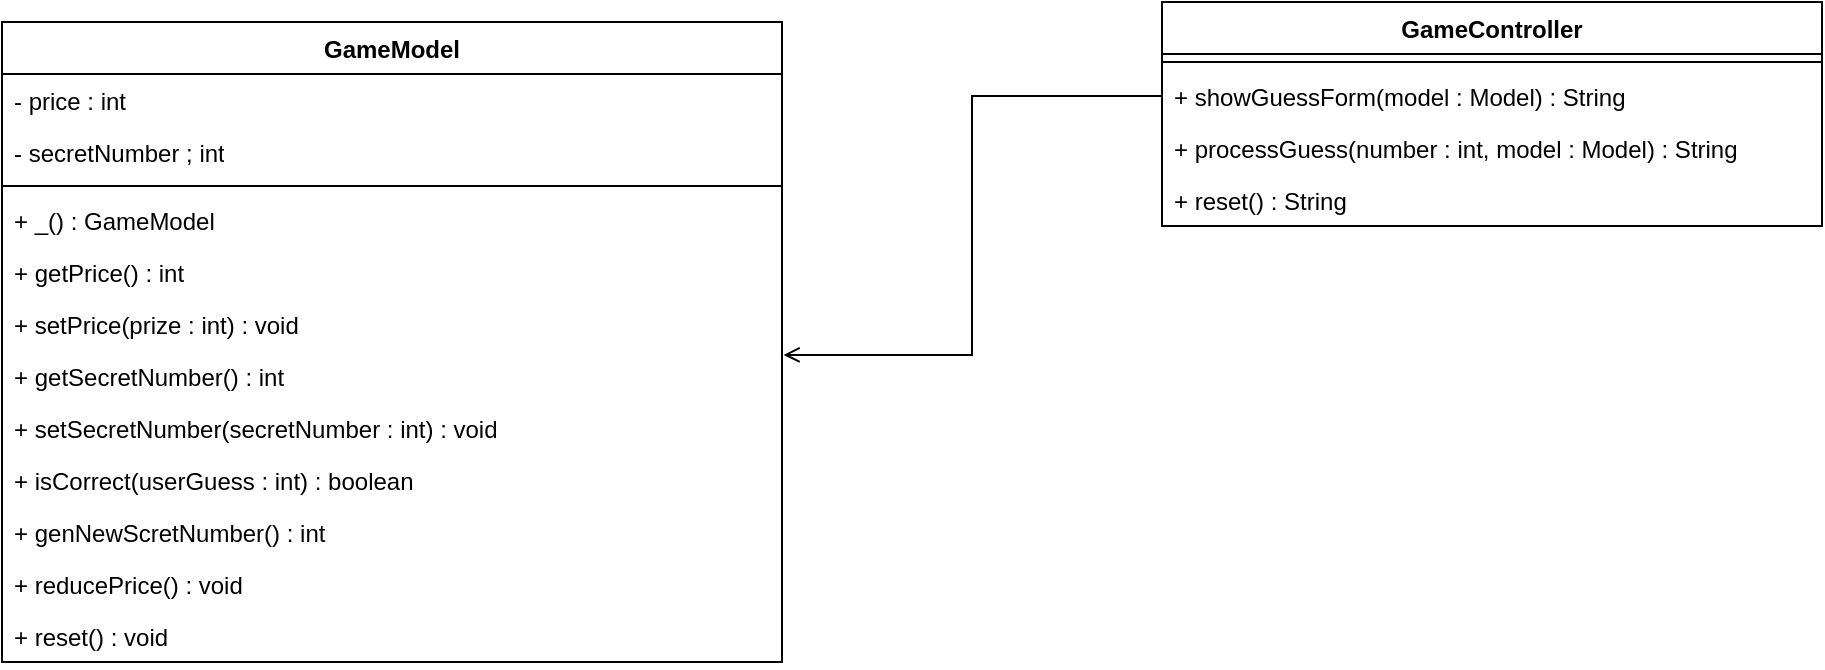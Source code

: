 <mxfile version="23.1.5" type="device">
  <diagram name="Page-1" id="RhnTADfTS6r9VwvUjw3l">
    <mxGraphModel dx="1959" dy="1725" grid="1" gridSize="10" guides="1" tooltips="1" connect="1" arrows="1" fold="1" page="1" pageScale="1" pageWidth="850" pageHeight="1100" math="0" shadow="0">
      <root>
        <mxCell id="0" />
        <mxCell id="1" parent="0" />
        <mxCell id="W2bBjf9CAVONu2WUUbFs-1" value="GameController" style="swimlane;fontStyle=1;align=center;verticalAlign=top;childLayout=stackLayout;horizontal=1;startSize=26;horizontalStack=0;resizeParent=1;resizeParentMax=0;resizeLast=0;collapsible=1;marginBottom=0;whiteSpace=wrap;html=1;" vertex="1" parent="1">
          <mxGeometry x="500" y="-90" width="330" height="112" as="geometry" />
        </mxCell>
        <mxCell id="W2bBjf9CAVONu2WUUbFs-3" value="" style="line;strokeWidth=1;fillColor=none;align=left;verticalAlign=middle;spacingTop=-1;spacingLeft=3;spacingRight=3;rotatable=0;labelPosition=right;points=[];portConstraint=eastwest;strokeColor=inherit;" vertex="1" parent="W2bBjf9CAVONu2WUUbFs-1">
          <mxGeometry y="26" width="330" height="8" as="geometry" />
        </mxCell>
        <mxCell id="W2bBjf9CAVONu2WUUbFs-4" value="+ showGuessForm(model : Model) : String" style="text;strokeColor=none;fillColor=none;align=left;verticalAlign=top;spacingLeft=4;spacingRight=4;overflow=hidden;rotatable=0;points=[[0,0.5],[1,0.5]];portConstraint=eastwest;whiteSpace=wrap;html=1;" vertex="1" parent="W2bBjf9CAVONu2WUUbFs-1">
          <mxGeometry y="34" width="330" height="26" as="geometry" />
        </mxCell>
        <mxCell id="W2bBjf9CAVONu2WUUbFs-5" value="+ processGuess(number : int, model : Model) : String" style="text;strokeColor=none;fillColor=none;align=left;verticalAlign=top;spacingLeft=4;spacingRight=4;overflow=hidden;rotatable=0;points=[[0,0.5],[1,0.5]];portConstraint=eastwest;whiteSpace=wrap;html=1;" vertex="1" parent="W2bBjf9CAVONu2WUUbFs-1">
          <mxGeometry y="60" width="330" height="26" as="geometry" />
        </mxCell>
        <mxCell id="W2bBjf9CAVONu2WUUbFs-6" value="+ reset() : String" style="text;strokeColor=none;fillColor=none;align=left;verticalAlign=top;spacingLeft=4;spacingRight=4;overflow=hidden;rotatable=0;points=[[0,0.5],[1,0.5]];portConstraint=eastwest;whiteSpace=wrap;html=1;" vertex="1" parent="W2bBjf9CAVONu2WUUbFs-1">
          <mxGeometry y="86" width="330" height="26" as="geometry" />
        </mxCell>
        <mxCell id="W2bBjf9CAVONu2WUUbFs-7" value="GameModel" style="swimlane;fontStyle=1;align=center;verticalAlign=top;childLayout=stackLayout;horizontal=1;startSize=26;horizontalStack=0;resizeParent=1;resizeParentMax=0;resizeLast=0;collapsible=1;marginBottom=0;whiteSpace=wrap;html=1;" vertex="1" parent="1">
          <mxGeometry x="-80" y="-80" width="390" height="320" as="geometry" />
        </mxCell>
        <mxCell id="W2bBjf9CAVONu2WUUbFs-8" value="- price : int" style="text;strokeColor=none;fillColor=none;align=left;verticalAlign=top;spacingLeft=4;spacingRight=4;overflow=hidden;rotatable=0;points=[[0,0.5],[1,0.5]];portConstraint=eastwest;whiteSpace=wrap;html=1;" vertex="1" parent="W2bBjf9CAVONu2WUUbFs-7">
          <mxGeometry y="26" width="390" height="26" as="geometry" />
        </mxCell>
        <mxCell id="W2bBjf9CAVONu2WUUbFs-12" value="- secretNumber ; int" style="text;strokeColor=none;fillColor=none;align=left;verticalAlign=top;spacingLeft=4;spacingRight=4;overflow=hidden;rotatable=0;points=[[0,0.5],[1,0.5]];portConstraint=eastwest;whiteSpace=wrap;html=1;" vertex="1" parent="W2bBjf9CAVONu2WUUbFs-7">
          <mxGeometry y="52" width="390" height="26" as="geometry" />
        </mxCell>
        <mxCell id="W2bBjf9CAVONu2WUUbFs-9" value="" style="line;strokeWidth=1;fillColor=none;align=left;verticalAlign=middle;spacingTop=-1;spacingLeft=3;spacingRight=3;rotatable=0;labelPosition=right;points=[];portConstraint=eastwest;strokeColor=inherit;" vertex="1" parent="W2bBjf9CAVONu2WUUbFs-7">
          <mxGeometry y="78" width="390" height="8" as="geometry" />
        </mxCell>
        <mxCell id="W2bBjf9CAVONu2WUUbFs-10" value="+ _() : GameModel" style="text;strokeColor=none;fillColor=none;align=left;verticalAlign=top;spacingLeft=4;spacingRight=4;overflow=hidden;rotatable=0;points=[[0,0.5],[1,0.5]];portConstraint=eastwest;whiteSpace=wrap;html=1;" vertex="1" parent="W2bBjf9CAVONu2WUUbFs-7">
          <mxGeometry y="86" width="390" height="26" as="geometry" />
        </mxCell>
        <mxCell id="W2bBjf9CAVONu2WUUbFs-20" value="+ getPrice() : int" style="text;strokeColor=none;fillColor=none;align=left;verticalAlign=top;spacingLeft=4;spacingRight=4;overflow=hidden;rotatable=0;points=[[0,0.5],[1,0.5]];portConstraint=eastwest;whiteSpace=wrap;html=1;" vertex="1" parent="W2bBjf9CAVONu2WUUbFs-7">
          <mxGeometry y="112" width="390" height="26" as="geometry" />
        </mxCell>
        <mxCell id="W2bBjf9CAVONu2WUUbFs-19" value="+ setPrice(prize : int) : void" style="text;strokeColor=none;fillColor=none;align=left;verticalAlign=top;spacingLeft=4;spacingRight=4;overflow=hidden;rotatable=0;points=[[0,0.5],[1,0.5]];portConstraint=eastwest;whiteSpace=wrap;html=1;" vertex="1" parent="W2bBjf9CAVONu2WUUbFs-7">
          <mxGeometry y="138" width="390" height="26" as="geometry" />
        </mxCell>
        <mxCell id="W2bBjf9CAVONu2WUUbFs-18" value="+ getSecretNumber() : int" style="text;strokeColor=none;fillColor=none;align=left;verticalAlign=top;spacingLeft=4;spacingRight=4;overflow=hidden;rotatable=0;points=[[0,0.5],[1,0.5]];portConstraint=eastwest;whiteSpace=wrap;html=1;" vertex="1" parent="W2bBjf9CAVONu2WUUbFs-7">
          <mxGeometry y="164" width="390" height="26" as="geometry" />
        </mxCell>
        <mxCell id="W2bBjf9CAVONu2WUUbFs-17" value="+ setSecretNumber(secretNumber : int) : void" style="text;strokeColor=none;fillColor=none;align=left;verticalAlign=top;spacingLeft=4;spacingRight=4;overflow=hidden;rotatable=0;points=[[0,0.5],[1,0.5]];portConstraint=eastwest;whiteSpace=wrap;html=1;" vertex="1" parent="W2bBjf9CAVONu2WUUbFs-7">
          <mxGeometry y="190" width="390" height="26" as="geometry" />
        </mxCell>
        <mxCell id="W2bBjf9CAVONu2WUUbFs-16" value="+ isCorrect(userGuess : int) : boolean" style="text;strokeColor=none;fillColor=none;align=left;verticalAlign=top;spacingLeft=4;spacingRight=4;overflow=hidden;rotatable=0;points=[[0,0.5],[1,0.5]];portConstraint=eastwest;whiteSpace=wrap;html=1;" vertex="1" parent="W2bBjf9CAVONu2WUUbFs-7">
          <mxGeometry y="216" width="390" height="26" as="geometry" />
        </mxCell>
        <mxCell id="W2bBjf9CAVONu2WUUbFs-15" value="+ genNewScretNumber() : int" style="text;strokeColor=none;fillColor=none;align=left;verticalAlign=top;spacingLeft=4;spacingRight=4;overflow=hidden;rotatable=0;points=[[0,0.5],[1,0.5]];portConstraint=eastwest;whiteSpace=wrap;html=1;" vertex="1" parent="W2bBjf9CAVONu2WUUbFs-7">
          <mxGeometry y="242" width="390" height="26" as="geometry" />
        </mxCell>
        <mxCell id="W2bBjf9CAVONu2WUUbFs-14" value="+&amp;nbsp;reducePrice() : void" style="text;strokeColor=none;fillColor=none;align=left;verticalAlign=top;spacingLeft=4;spacingRight=4;overflow=hidden;rotatable=0;points=[[0,0.5],[1,0.5]];portConstraint=eastwest;whiteSpace=wrap;html=1;" vertex="1" parent="W2bBjf9CAVONu2WUUbFs-7">
          <mxGeometry y="268" width="390" height="26" as="geometry" />
        </mxCell>
        <mxCell id="W2bBjf9CAVONu2WUUbFs-13" value="+ reset() : void" style="text;strokeColor=none;fillColor=none;align=left;verticalAlign=top;spacingLeft=4;spacingRight=4;overflow=hidden;rotatable=0;points=[[0,0.5],[1,0.5]];portConstraint=eastwest;whiteSpace=wrap;html=1;" vertex="1" parent="W2bBjf9CAVONu2WUUbFs-7">
          <mxGeometry y="294" width="390" height="26" as="geometry" />
        </mxCell>
        <mxCell id="W2bBjf9CAVONu2WUUbFs-21" style="edgeStyle=orthogonalEdgeStyle;rounded=0;orthogonalLoop=1;jettySize=auto;html=1;entryX=1.002;entryY=0.095;entryDx=0;entryDy=0;entryPerimeter=0;endArrow=open;endFill=0;" edge="1" parent="1" source="W2bBjf9CAVONu2WUUbFs-4" target="W2bBjf9CAVONu2WUUbFs-18">
          <mxGeometry relative="1" as="geometry" />
        </mxCell>
      </root>
    </mxGraphModel>
  </diagram>
</mxfile>
